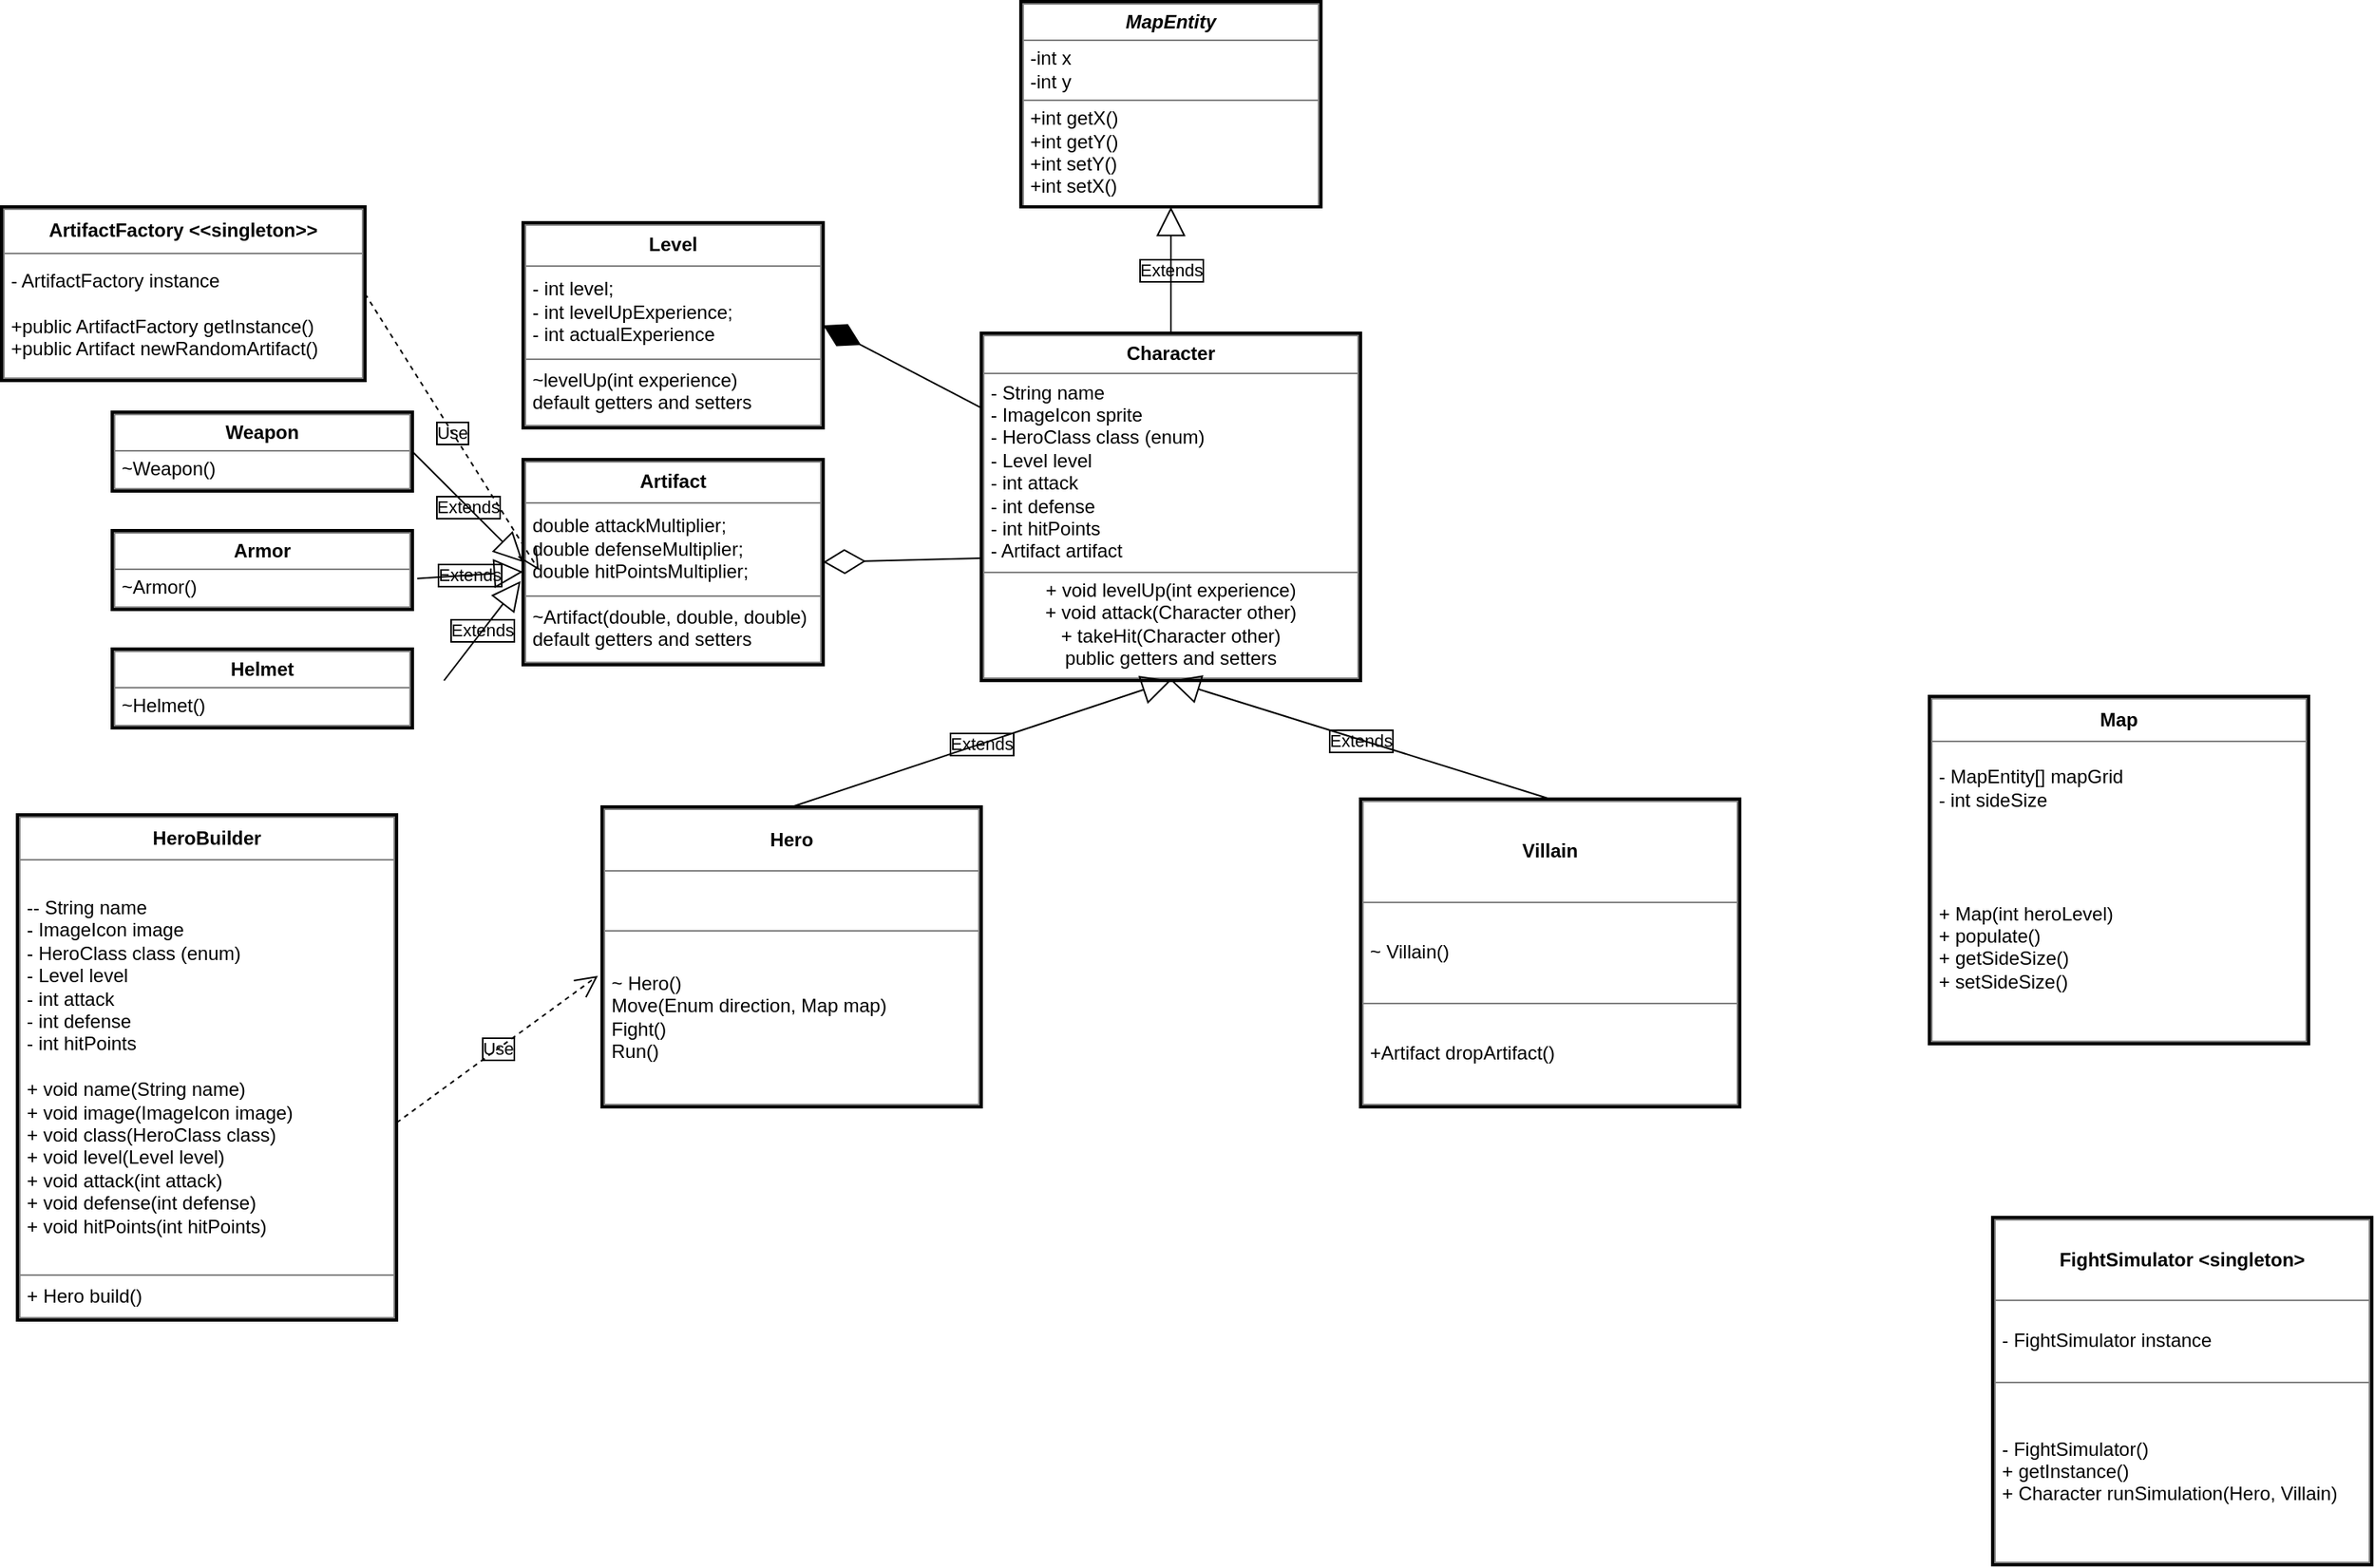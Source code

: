<mxfile>
    <diagram id="92ahizj5UFSDNUKhfnx4" name="Page-1">
        <mxGraphModel dx="343" dy="1228" grid="1" gridSize="10" guides="1" tooltips="1" connect="1" arrows="1" fold="1" page="1" pageScale="1" pageWidth="1600" pageHeight="900" background="#FFFFFF" math="0" shadow="0">
            <root>
                <mxCell id="0"/>
                <mxCell id="1" parent="0"/>
                <mxCell id="3" value="&lt;table border=&quot;1&quot; width=&quot;100%&quot; height=&quot;100%&quot; cellpadding=&quot;4&quot; style=&quot;width:100%;height:100%;border-collapse:collapse;&quot;&gt;&lt;tbody&gt;&lt;tr&gt;&lt;th align=&quot;center&quot;&gt;Character&lt;br&gt;&lt;/th&gt;&lt;/tr&gt;&lt;tr&gt;&lt;td&gt;- String name&lt;br&gt;- ImageIcon sprite&lt;br&gt;&lt;div style=&quot;&quot;&gt;&lt;span style=&quot;&quot;&gt;- HeroClass class (enum)&lt;/span&gt;&lt;/div&gt;&lt;div style=&quot;&quot;&gt;&lt;span style=&quot;&quot;&gt;- Level level&lt;/span&gt;&lt;/div&gt;&lt;div style=&quot;&quot;&gt;- int attack&lt;/div&gt;&lt;div style=&quot;&quot;&gt;- int defense&lt;/div&gt;&lt;div style=&quot;&quot;&gt;- int hitPoints&lt;/div&gt;&lt;div style=&quot;&quot;&gt;- Artifact artifact&lt;/div&gt;&lt;div style=&quot;&quot;&gt;&lt;/div&gt;&lt;/td&gt;&lt;/tr&gt;&lt;tr&gt;&lt;td align=&quot;center&quot;&gt;+ void levelUp(int experience)&lt;br&gt;+ void attack(Character other)&lt;br&gt;+ takeHit(Character other)&lt;br&gt;public getters and setters&lt;/td&gt;&lt;/tr&gt;&lt;/tbody&gt;&lt;/table&gt;" style="text;html=1;whiteSpace=wrap;strokeColor=#000000;fillColor=none;overflow=fill;strokeWidth=2;fontColor=#000000;labelBackgroundColor=none;labelBorderColor=#000000;rounded=0;" vertex="1" parent="1">
                    <mxGeometry x="680" y="100" width="240" height="220" as="geometry"/>
                </mxCell>
                <mxCell id="13" value="&lt;table border=&quot;1&quot; width=&quot;100%&quot; height=&quot;100%&quot; cellpadding=&quot;4&quot; style=&quot;width:100%;height:100%;border-collapse:collapse;&quot;&gt;&lt;tbody&gt;&lt;tr&gt;&lt;th align=&quot;center&quot;&gt;Hero&lt;br&gt;&lt;/th&gt;&lt;/tr&gt;&lt;tr&gt;&lt;td&gt;&lt;br&gt;&lt;/td&gt;&lt;/tr&gt;&lt;tr&gt;&lt;td&gt;~ Hero()&lt;br&gt;Move(Enum direction, Map map)&lt;br&gt;Fight()&lt;br&gt;Run()&lt;/td&gt;&lt;/tr&gt;&lt;/tbody&gt;&lt;/table&gt;" style="text;html=1;whiteSpace=wrap;strokeColor=#000000;fillColor=none;overflow=fill;strokeWidth=2;fontColor=#000000;labelBackgroundColor=none;labelBorderColor=#000000;rounded=0;" vertex="1" parent="1">
                    <mxGeometry x="440" y="400" width="240" height="190" as="geometry"/>
                </mxCell>
                <mxCell id="16" value="&lt;table border=&quot;1&quot; width=&quot;100%&quot; height=&quot;100%&quot; cellpadding=&quot;4&quot; style=&quot;width:100%;height:100%;border-collapse:collapse;&quot;&gt;&lt;tbody&gt;&lt;tr&gt;&lt;th align=&quot;center&quot;&gt;FightSimulator &amp;lt;singleton&amp;gt;&lt;/th&gt;&lt;/tr&gt;&lt;tr&gt;&lt;td&gt;- FightSimulator instance&lt;br&gt;&lt;/td&gt;&lt;/tr&gt;&lt;tr&gt;&lt;td&gt;- FightSimulator()&lt;br&gt;+ getInstance()&lt;br&gt;+ Character runSimulation(Hero, Villain)&lt;/td&gt;&lt;/tr&gt;&lt;/tbody&gt;&lt;/table&gt;" style="text;html=1;whiteSpace=wrap;strokeColor=#000000;fillColor=none;overflow=fill;strokeWidth=2;fontColor=#000000;labelBackgroundColor=none;labelBorderColor=#000000;rounded=0;" vertex="1" parent="1">
                    <mxGeometry x="1320" y="660" width="240" height="220" as="geometry"/>
                </mxCell>
                <mxCell id="17" value="&lt;table border=&quot;1&quot; width=&quot;100%&quot; height=&quot;100%&quot; cellpadding=&quot;4&quot; style=&quot;width:100%;height:100%;border-collapse:collapse;&quot;&gt;&lt;tbody&gt;&lt;tr&gt;&lt;th align=&quot;center&quot;&gt;Map&lt;/th&gt;&lt;/tr&gt;&lt;tr&gt;&lt;td&gt;- MapEntity[] mapGrid&lt;br&gt;- int sideSize&lt;br&gt;&lt;br&gt;&lt;br&gt;&lt;br&gt;&lt;br&gt;+ Map(int heroLevel)&lt;br&gt;+ populate()&lt;br&gt;+ getSideSize()&lt;br&gt;+ setSideSize()&lt;br&gt;&lt;br&gt;&lt;/td&gt;&lt;/tr&gt;&lt;/tbody&gt;&lt;/table&gt;" style="text;html=1;whiteSpace=wrap;strokeColor=#000000;fillColor=none;overflow=fill;strokeWidth=2;fontColor=#000000;labelBackgroundColor=none;labelBorderColor=#000000;rounded=0;" vertex="1" parent="1">
                    <mxGeometry x="1280" y="330" width="240" height="220" as="geometry"/>
                </mxCell>
                <mxCell id="18" value="&lt;table border=&quot;1&quot; width=&quot;100%&quot; height=&quot;100%&quot; cellpadding=&quot;4&quot; style=&quot;width:100%;height:100%;border-collapse:collapse;&quot;&gt;&lt;tbody&gt;&lt;tr&gt;&lt;th align=&quot;center&quot;&gt;Villain&lt;/th&gt;&lt;/tr&gt;&lt;tr&gt;&lt;td&gt;~ Villain()&lt;/td&gt;&lt;/tr&gt;&lt;tr&gt;&lt;td&gt;+Artifact dropArtifact()&lt;/td&gt;&lt;/tr&gt;&lt;/tbody&gt;&lt;/table&gt;" style="text;html=1;whiteSpace=wrap;strokeColor=#000000;fillColor=none;overflow=fill;strokeWidth=2;fontColor=#000000;labelBackgroundColor=none;labelBorderColor=#000000;rounded=0;" vertex="1" parent="1">
                    <mxGeometry x="920" y="395" width="240" height="195" as="geometry"/>
                </mxCell>
                <mxCell id="22" value="&lt;table border=&quot;1&quot; width=&quot;100%&quot; height=&quot;100%&quot; cellpadding=&quot;4&quot; style=&quot;width:100%;height:100%;border-collapse:collapse;&quot;&gt;&lt;tbody&gt;&lt;tr&gt;&lt;th align=&quot;center&quot;&gt;&lt;i&gt;MapEntity&lt;/i&gt;&lt;/th&gt;&lt;/tr&gt;&lt;tr&gt;&lt;td&gt;-int x&lt;br&gt;-int y&lt;/td&gt;&lt;/tr&gt;&lt;tr&gt;&lt;td&gt;+int getX()&lt;br&gt;+int getY()&lt;br&gt;+int setY()&lt;br&gt;+int setX()&lt;/td&gt;&lt;/tr&gt;&lt;/tbody&gt;&lt;/table&gt;" style="text;html=1;whiteSpace=wrap;strokeColor=#000000;fillColor=none;overflow=fill;strokeWidth=2;fontColor=#000000;labelBackgroundColor=none;labelBorderColor=#000000;rounded=0;" vertex="1" parent="1">
                    <mxGeometry x="705" y="-110" width="190" height="130" as="geometry"/>
                </mxCell>
                <mxCell id="25" value="&lt;table border=&quot;1&quot; width=&quot;100%&quot; height=&quot;100%&quot; cellpadding=&quot;4&quot; style=&quot;width:100%;height:100%;border-collapse:collapse;&quot;&gt;&lt;tbody&gt;&lt;tr&gt;&lt;th align=&quot;center&quot;&gt;HeroBuilder&lt;br&gt;&lt;/th&gt;&lt;/tr&gt;&lt;tr&gt;&lt;td&gt;-- String name&lt;br&gt;- ImageIcon image&lt;br&gt;&lt;div&gt;&lt;span style=&quot;&quot;&gt;- HeroClass class (enum)&lt;/span&gt;&lt;/div&gt;&lt;div&gt;&lt;span style=&quot;&quot;&gt;- Level level&lt;/span&gt;&lt;br&gt;&lt;/div&gt;&lt;div&gt;- int attack&lt;/div&gt;&lt;div&gt;- int defense&lt;/div&gt;&lt;div&gt;- int hitPoints&lt;/div&gt;&lt;div&gt;&lt;br&gt;&lt;/div&gt;&lt;div&gt;+ void name(String name)&lt;/div&gt;&lt;div&gt;+ void image(ImageIcon image)&lt;/div&gt;&lt;div&gt;+ void class(HeroClass class)&lt;/div&gt;&lt;div&gt;+ void level(Level level)&lt;/div&gt;&lt;div&gt;+ void attack(int attack)&lt;/div&gt;&lt;div&gt;+ void defense(int defense)&lt;/div&gt;&lt;div&gt;+ void hitPoints(int hitPoints)&lt;/div&gt;&lt;div&gt;&lt;/div&gt;&lt;/td&gt;&lt;/tr&gt;&lt;tr&gt;&lt;td&gt;+ Hero build()&lt;/td&gt;&lt;/tr&gt;&lt;/tbody&gt;&lt;/table&gt;" style="text;html=1;whiteSpace=wrap;strokeColor=#000000;fillColor=none;overflow=fill;strokeWidth=2;fontColor=#000000;labelBackgroundColor=none;labelBorderColor=#000000;rounded=0;" vertex="1" parent="1">
                    <mxGeometry x="70" y="405" width="240" height="320" as="geometry"/>
                </mxCell>
                <mxCell id="27" value="Extends" style="endArrow=block;endSize=16;endFill=0;html=1;exitX=0.5;exitY=0;exitDx=0;exitDy=0;entryX=0.5;entryY=1;entryDx=0;entryDy=0;fontColor=#000000;labelBackgroundColor=none;labelBorderColor=#000000;rounded=0;strokeColor=#000000;" edge="1" parent="1" source="18" target="3">
                    <mxGeometry width="160" relative="1" as="geometry">
                        <mxPoint x="980" y="280" as="sourcePoint"/>
                        <mxPoint x="1140" y="280" as="targetPoint"/>
                    </mxGeometry>
                </mxCell>
                <mxCell id="29" value="Extends" style="endArrow=block;endSize=16;endFill=0;html=1;exitX=0.5;exitY=0;exitDx=0;exitDy=0;fontColor=#000000;labelBackgroundColor=none;labelBorderColor=#000000;rounded=0;strokeColor=#000000;" edge="1" parent="1" source="13">
                    <mxGeometry width="160" relative="1" as="geometry">
                        <mxPoint x="820" y="390" as="sourcePoint"/>
                        <mxPoint x="800" y="320" as="targetPoint"/>
                    </mxGeometry>
                </mxCell>
                <mxCell id="30" value="Extends" style="endArrow=block;endSize=16;endFill=0;html=1;entryX=0.5;entryY=1;entryDx=0;entryDy=0;exitX=0.5;exitY=0;exitDx=0;exitDy=0;fontColor=#000000;labelBackgroundColor=none;labelBorderColor=#000000;rounded=0;strokeColor=#000000;" edge="1" parent="1" source="3" target="22">
                    <mxGeometry width="160" relative="1" as="geometry">
                        <mxPoint x="670" y="210" as="sourcePoint"/>
                        <mxPoint x="760" y="130" as="targetPoint"/>
                    </mxGeometry>
                </mxCell>
                <mxCell id="31" value="&lt;table border=&quot;1&quot; width=&quot;100%&quot; height=&quot;100%&quot; cellpadding=&quot;4&quot; style=&quot;width:100%;height:100%;border-collapse:collapse;&quot;&gt;&lt;tbody&gt;&lt;tr&gt;&lt;th align=&quot;center&quot;&gt;Level&lt;/th&gt;&lt;/tr&gt;&lt;tr&gt;&lt;td&gt;- int level;&lt;br&gt;- int levelUpExperience;&lt;br&gt;- int actualExperience&lt;/td&gt;&lt;/tr&gt;&lt;tr&gt;&lt;td&gt;~levelUp(int experience)&lt;br&gt;default getters and setters&lt;br&gt;&lt;/td&gt;&lt;/tr&gt;&lt;/tbody&gt;&lt;/table&gt;" style="text;html=1;whiteSpace=wrap;strokeColor=#000000;fillColor=none;overflow=fill;strokeWidth=2;fontColor=#000000;labelBackgroundColor=none;labelBorderColor=#000000;rounded=0;" vertex="1" parent="1">
                    <mxGeometry x="390" y="30" width="190" height="130" as="geometry"/>
                </mxCell>
                <mxCell id="32" value="" style="endArrow=diamondThin;endFill=1;endSize=24;html=1;entryX=1;entryY=0.5;entryDx=0;entryDy=0;fontColor=#000000;labelBackgroundColor=none;labelBorderColor=#000000;rounded=0;strokeColor=#000000;" edge="1" parent="1" source="3" target="31">
                    <mxGeometry width="160" relative="1" as="geometry">
                        <mxPoint x="500" y="260" as="sourcePoint"/>
                        <mxPoint x="660" y="260" as="targetPoint"/>
                    </mxGeometry>
                </mxCell>
                <mxCell id="33" value="&lt;table border=&quot;1&quot; width=&quot;100%&quot; height=&quot;100%&quot; cellpadding=&quot;4&quot; style=&quot;width:100%;height:100%;border-collapse:collapse;&quot;&gt;&lt;tbody&gt;&lt;tr&gt;&lt;th align=&quot;center&quot;&gt;Artifact&lt;/th&gt;&lt;/tr&gt;&lt;tr&gt;&lt;td&gt;double attackMultiplier;&lt;br&gt;double defenseMultiplier;&lt;br&gt;double hitPointsMultiplier;&lt;/td&gt;&lt;/tr&gt;&lt;tr&gt;&lt;td&gt;~Artifact(double, double, double)&lt;br&gt;default getters and setters&lt;br&gt;&lt;/td&gt;&lt;/tr&gt;&lt;/tbody&gt;&lt;/table&gt;" style="text;html=1;whiteSpace=wrap;strokeColor=#000000;fillColor=none;overflow=fill;strokeWidth=2;fontColor=#000000;labelBackgroundColor=none;labelBorderColor=#000000;rounded=0;" vertex="1" parent="1">
                    <mxGeometry x="390" y="180" width="190" height="130" as="geometry"/>
                </mxCell>
                <mxCell id="34" value="Use" style="endArrow=open;endSize=12;dashed=1;html=1;entryX=-0.011;entryY=0.563;entryDx=0;entryDy=0;entryPerimeter=0;fontColor=#000000;labelBackgroundColor=none;labelBorderColor=#000000;rounded=0;strokeColor=#000000;" edge="1" parent="1" target="13">
                    <mxGeometry width="160" relative="1" as="geometry">
                        <mxPoint x="310" y="600" as="sourcePoint"/>
                        <mxPoint x="470" y="600" as="targetPoint"/>
                    </mxGeometry>
                </mxCell>
                <mxCell id="35" value="&lt;table border=&quot;1&quot; width=&quot;100%&quot; height=&quot;100%&quot; cellpadding=&quot;4&quot; style=&quot;width:100%;height:100%;border-collapse:collapse;&quot;&gt;&lt;tbody&gt;&lt;tr&gt;&lt;th align=&quot;center&quot;&gt;Weapon&lt;/th&gt;&lt;/tr&gt;&lt;tr&gt;&lt;td&gt;~Weapon()&lt;/td&gt;&lt;/tr&gt;&lt;tr&gt;&lt;td&gt;&lt;br&gt;&lt;/td&gt;&lt;/tr&gt;&lt;/tbody&gt;&lt;/table&gt;" style="text;html=1;whiteSpace=wrap;strokeColor=#000000;fillColor=none;overflow=fill;strokeWidth=2;fontColor=#000000;labelBackgroundColor=none;labelBorderColor=#000000;rounded=0;" vertex="1" parent="1">
                    <mxGeometry x="130" y="150" width="190" height="50" as="geometry"/>
                </mxCell>
                <mxCell id="36" value="&lt;table border=&quot;1&quot; width=&quot;100%&quot; height=&quot;100%&quot; cellpadding=&quot;4&quot; style=&quot;width:100%;height:100%;border-collapse:collapse;&quot;&gt;&lt;tbody&gt;&lt;tr&gt;&lt;th align=&quot;center&quot;&gt;Armor&lt;/th&gt;&lt;/tr&gt;&lt;tr&gt;&lt;td&gt;~Armor()&lt;/td&gt;&lt;/tr&gt;&lt;tr&gt;&lt;td&gt;&lt;br&gt;&lt;/td&gt;&lt;/tr&gt;&lt;/tbody&gt;&lt;/table&gt;" style="text;html=1;whiteSpace=wrap;strokeColor=#000000;fillColor=none;overflow=fill;strokeWidth=2;fontColor=#000000;labelBackgroundColor=none;labelBorderColor=#000000;rounded=0;" vertex="1" parent="1">
                    <mxGeometry x="130" y="225" width="190" height="50" as="geometry"/>
                </mxCell>
                <mxCell id="37" value="&lt;table border=&quot;1&quot; width=&quot;100%&quot; height=&quot;100%&quot; cellpadding=&quot;4&quot; style=&quot;width:100%;height:100%;border-collapse:collapse;&quot;&gt;&lt;tbody&gt;&lt;tr&gt;&lt;th align=&quot;center&quot;&gt;Helmet&lt;/th&gt;&lt;/tr&gt;&lt;tr&gt;&lt;td&gt;~Helmet()&lt;/td&gt;&lt;/tr&gt;&lt;tr&gt;&lt;td&gt;&lt;br&gt;&lt;/td&gt;&lt;/tr&gt;&lt;/tbody&gt;&lt;/table&gt;" style="text;html=1;whiteSpace=wrap;strokeColor=#000000;fillColor=none;overflow=fill;strokeWidth=2;fontColor=#000000;labelBackgroundColor=none;labelBorderColor=#000000;rounded=0;" vertex="1" parent="1">
                    <mxGeometry x="130" y="300" width="190" height="50" as="geometry"/>
                </mxCell>
                <mxCell id="38" value="Extends" style="endArrow=block;endSize=16;endFill=0;html=1;exitX=0.5;exitY=0;exitDx=0;exitDy=0;entryX=-0.008;entryY=0.592;entryDx=0;entryDy=0;entryPerimeter=0;fontColor=#000000;labelBackgroundColor=none;labelBorderColor=#000000;rounded=0;strokeColor=#000000;" edge="1" parent="1" target="33">
                    <mxGeometry width="160" relative="1" as="geometry">
                        <mxPoint x="340" y="320" as="sourcePoint"/>
                        <mxPoint x="580" y="240" as="targetPoint"/>
                    </mxGeometry>
                </mxCell>
                <mxCell id="39" value="Extends" style="endArrow=block;endSize=16;endFill=0;html=1;exitX=1.016;exitY=0.607;exitDx=0;exitDy=0;exitPerimeter=0;fontColor=#000000;labelBackgroundColor=none;labelBorderColor=#000000;rounded=0;strokeColor=#000000;" edge="1" parent="1" source="36" target="33">
                    <mxGeometry width="160" relative="1" as="geometry">
                        <mxPoint x="310" y="275" as="sourcePoint"/>
                        <mxPoint x="550" y="195" as="targetPoint"/>
                    </mxGeometry>
                </mxCell>
                <mxCell id="40" value="Extends" style="endArrow=block;endSize=16;endFill=0;html=1;exitX=1;exitY=0.5;exitDx=0;exitDy=0;entryX=0;entryY=0.5;entryDx=0;entryDy=0;fontColor=#000000;labelBackgroundColor=none;labelBorderColor=#000000;rounded=0;strokeColor=#000000;" edge="1" parent="1" source="35" target="33">
                    <mxGeometry width="160" relative="1" as="geometry">
                        <mxPoint x="341.52" y="200.0" as="sourcePoint"/>
                        <mxPoint x="390" y="136.96" as="targetPoint"/>
                    </mxGeometry>
                </mxCell>
                <mxCell id="41" value="&lt;table border=&quot;1&quot; width=&quot;100%&quot; height=&quot;100%&quot; cellpadding=&quot;4&quot; style=&quot;width:100%;height:100%;border-collapse:collapse;&quot;&gt;&lt;tbody&gt;&lt;tr&gt;&lt;th align=&quot;center&quot;&gt;ArtifactFactory &amp;lt;&amp;lt;singleton&amp;gt;&amp;gt;&lt;/th&gt;&lt;/tr&gt;&lt;tr&gt;&lt;td&gt;- ArtifactFactory instance&lt;br&gt;&lt;br&gt;+public ArtifactFactory getInstance()&lt;br&gt;+public Artifact newRandomArtifact()&lt;/td&gt;&lt;/tr&gt;&lt;/tbody&gt;&lt;/table&gt;" style="text;html=1;whiteSpace=wrap;strokeColor=#000000;fillColor=none;overflow=fill;strokeWidth=2;fontColor=#000000;labelBackgroundColor=none;labelBorderColor=#000000;rounded=0;" vertex="1" parent="1">
                    <mxGeometry x="60" y="20" width="230" height="110" as="geometry"/>
                </mxCell>
                <mxCell id="43" value="Use" style="endArrow=open;endSize=12;dashed=1;html=1;exitX=1;exitY=0.5;exitDx=0;exitDy=0;fontColor=#000000;labelBackgroundColor=none;labelBorderColor=#000000;rounded=0;strokeColor=#000000;" edge="1" parent="1" source="41">
                    <mxGeometry width="160" relative="1" as="geometry">
                        <mxPoint x="240" y="113.03" as="sourcePoint"/>
                        <mxPoint x="400" y="250" as="targetPoint"/>
                    </mxGeometry>
                </mxCell>
                <mxCell id="45" value="" style="endArrow=diamondThin;endFill=0;endSize=24;html=1;labelBackgroundColor=none;labelBorderColor=#000000;strokeColor=#000000;fontColor=#000000;entryX=1;entryY=0.5;entryDx=0;entryDy=0;exitX=0.001;exitY=0.648;exitDx=0;exitDy=0;exitPerimeter=0;" edge="1" parent="1" source="3" target="33">
                    <mxGeometry width="160" relative="1" as="geometry">
                        <mxPoint x="610" y="240" as="sourcePoint"/>
                        <mxPoint x="770" y="240" as="targetPoint"/>
                    </mxGeometry>
                </mxCell>
            </root>
        </mxGraphModel>
    </diagram>
</mxfile>
